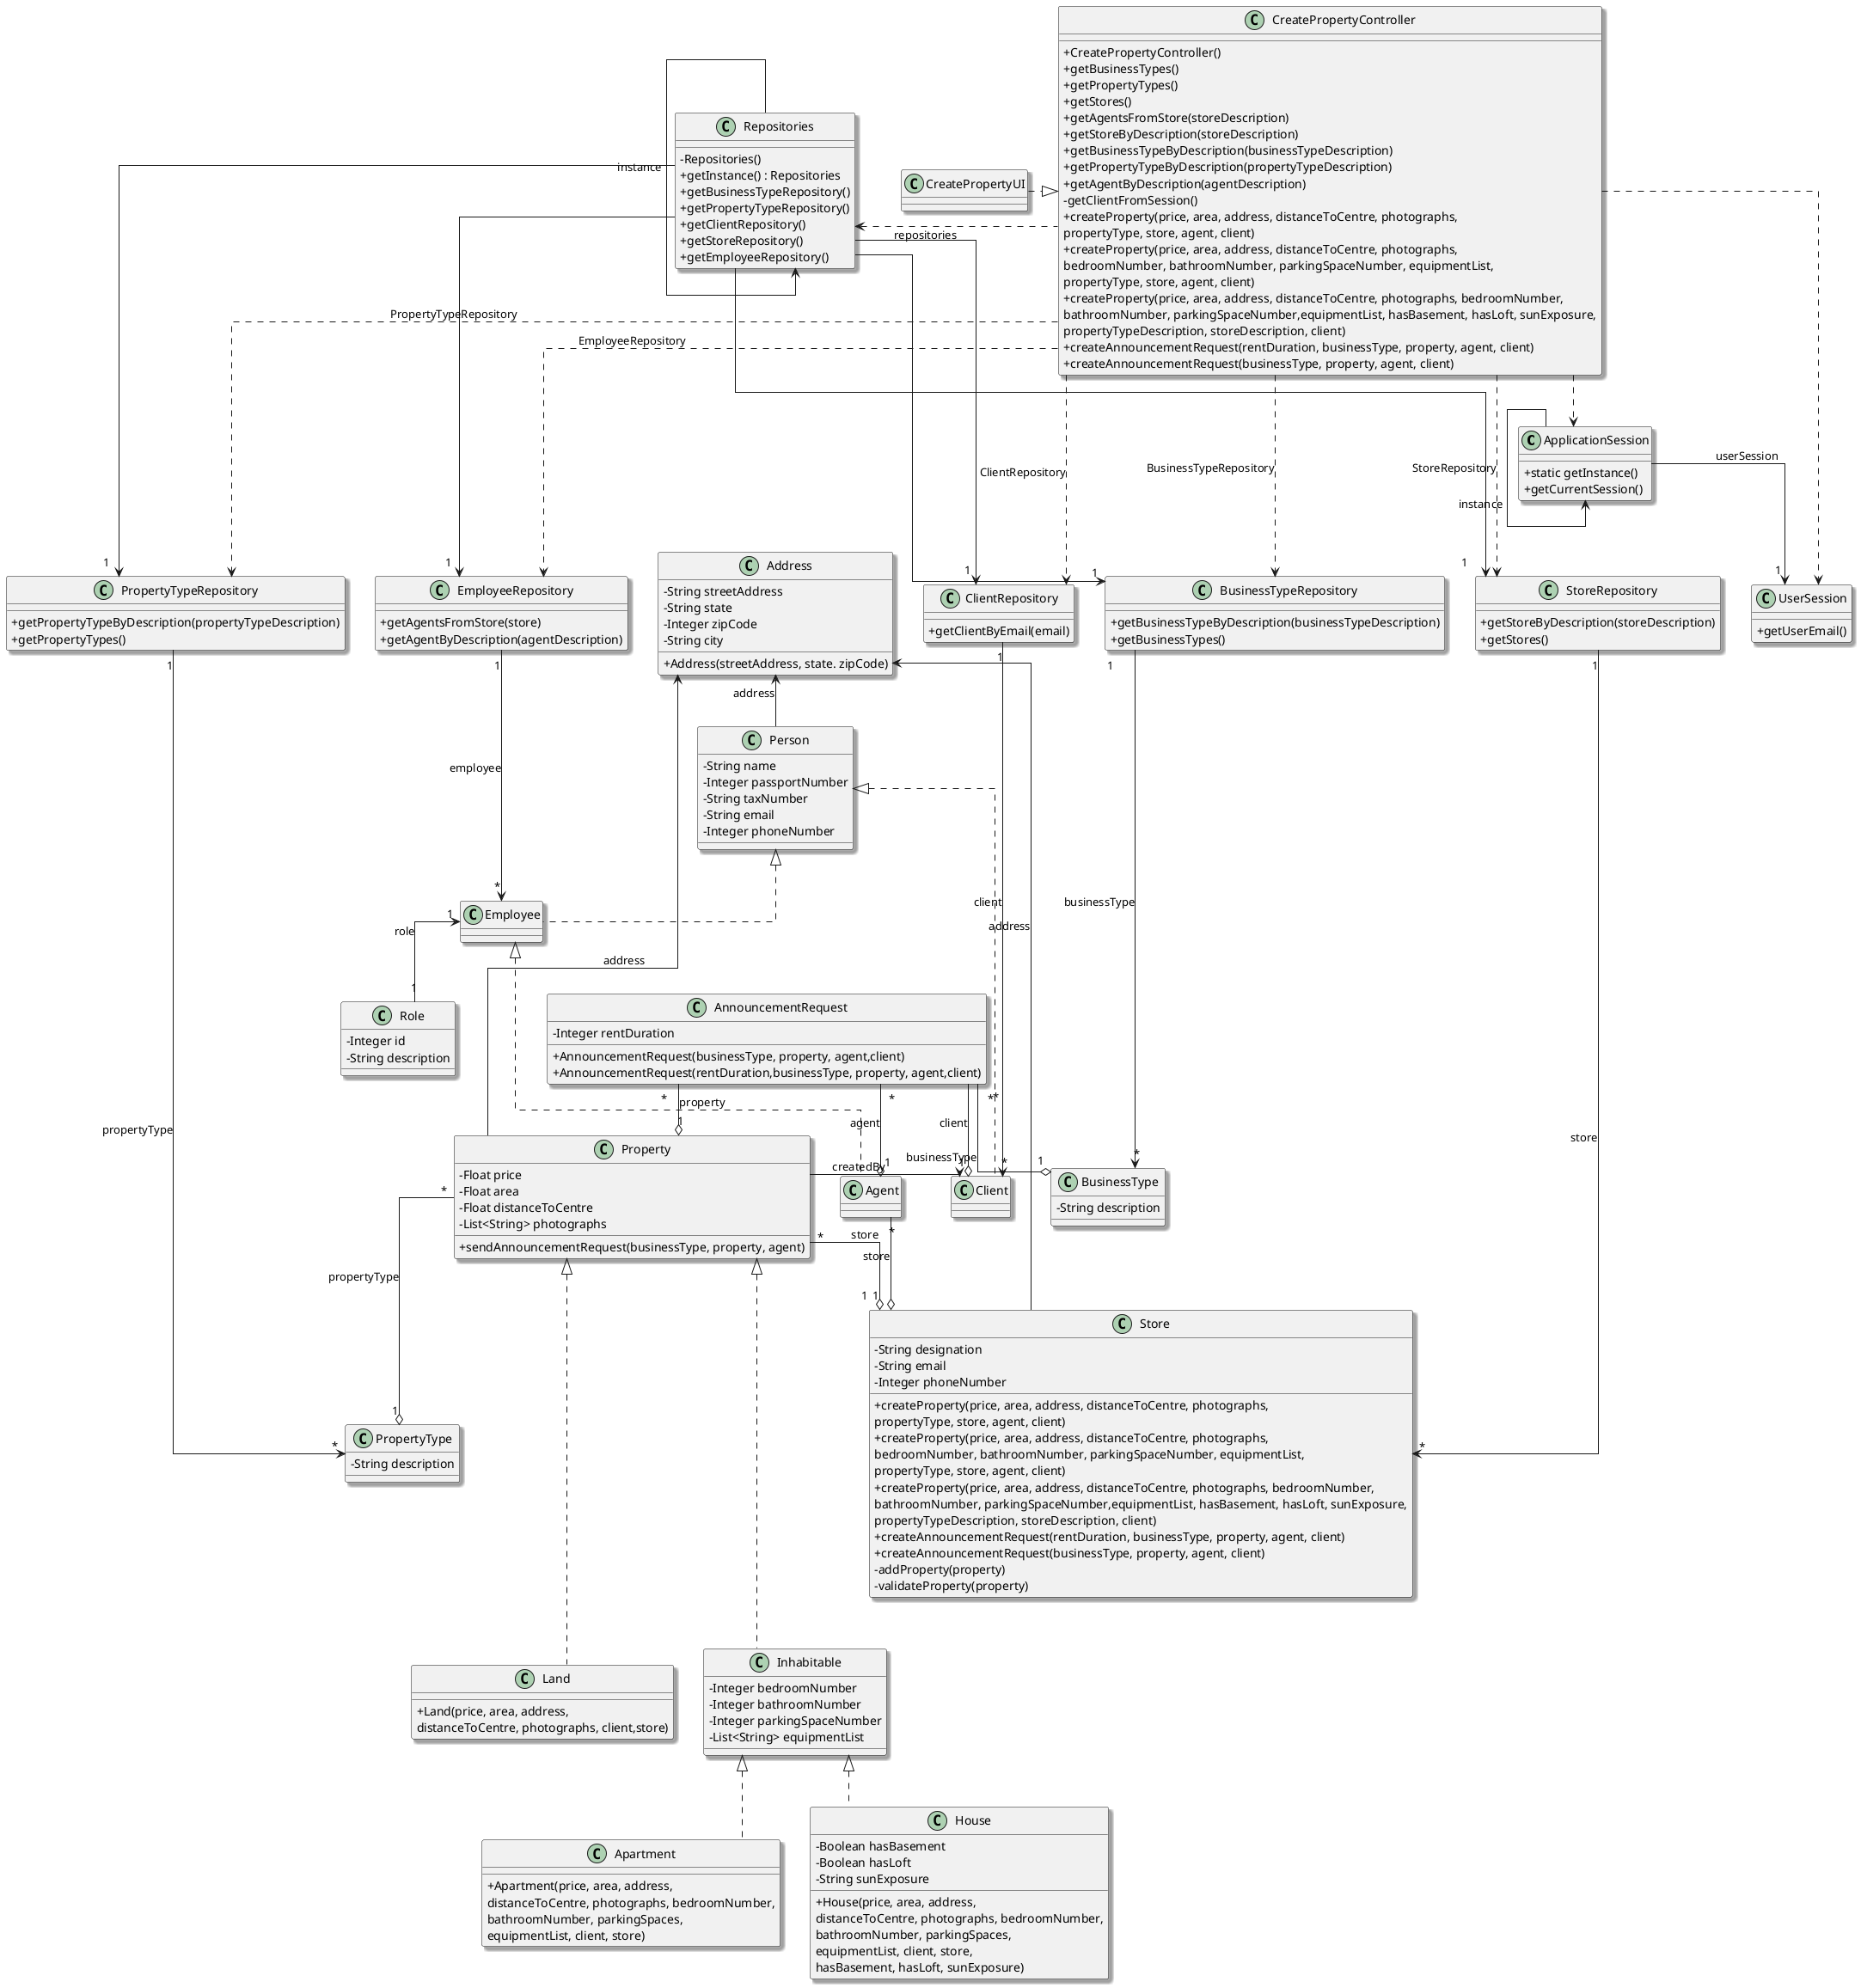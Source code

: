 @startuml
'skinparam monochrome true
skinparam packageStyle rectangle
skinparam shadowing true
skinparam linetype ortho

skinparam classAttributeIconSize 0

'left to right direction

class ApplicationSession
{
    + static getInstance()
    + getCurrentSession()
}
class Employee{}
class UserSession
{
    + getUserEmail()
}

class Person {
    - String name
    - Integer passportNumber
    - String taxNumber
    - String email
    - Integer phoneNumber
}
class Address{
    - String streetAddress
    - String state
    - Integer zipCode
    - String city
    + Address(streetAddress, state. zipCode)
}
class Property {
    - Float price
    - Float area
    - Float distanceToCentre
    - List<String> photographs
    + sendAnnouncementRequest(businessType, property, agent)
}
class Inhabitable {
    - Integer bedroomNumber
    - Integer bathroomNumber
    - Integer parkingSpaceNumber
    - List<String> equipmentList
}
class Land {
    + Land(price, area, address,\ndistanceToCentre, photographs, client,store)
}
class Apartment {
    + Apartment(price, area, address,\ndistanceToCentre, photographs, bedroomNumber,\nbathroomNumber, parkingSpaces,\nequipmentList, client, store)
}
class House {
    - Boolean hasBasement
    - Boolean hasLoft
    - String sunExposure
    + House(price, area, address,\ndistanceToCentre, photographs, bedroomNumber,\nbathroomNumber, parkingSpaces,\nequipmentList, client, store,\nhasBasement, hasLoft, sunExposure)
}


class BusinessType{
    - String description
}
class PropertyType{
    - String description
}

class BusinessTypeRepository {
    + getBusinessTypeByDescription(businessTypeDescription)
    + getBusinessTypes()
}
class PropertyTypeRepository {
    + getPropertyTypeByDescription(propertyTypeDescription)
    + getPropertyTypes()
}
class StoreRepository{
    + getStoreByDescription(storeDescription)
    + getStores()
}

class EmployeeRepository{
    + getAgentsFromStore(store)
    + getAgentByDescription(agentDescription)
}

class ClientRepository{
    + getClientByEmail(email)
}

class Repositories {
    - Repositories()
    + getInstance() : Repositories
    + getBusinessTypeRepository()
    + getPropertyTypeRepository()
    + getClientRepository()
    + getStoreRepository()
    + getEmployeeRepository()
}

class CreatePropertyController {
    + CreatePropertyController()
    + getBusinessTypes()
    + getPropertyTypes()
    + getStores()
    + getAgentsFromStore(storeDescription)
    + getStoreByDescription(storeDescription)
    + getBusinessTypeByDescription(businessTypeDescription)
    + getPropertyTypeByDescription(propertyTypeDescription)
    + getAgentByDescription(agentDescription)
    - getClientFromSession()
    + createProperty(price, area, address, distanceToCentre, photographs,\npropertyType, store, agent, client)
    + createProperty(price, area, address, distanceToCentre, photographs,\nbedroomNumber, bathroomNumber, parkingSpaceNumber, equipmentList,\npropertyType, store, agent, client)
    + createProperty(price, area, address, distanceToCentre, photographs, bedroomNumber,\nbathroomNumber, parkingSpaceNumber,equipmentList, hasBasement, hasLoft, sunExposure,\npropertyTypeDescription, storeDescription, client)
    + createAnnouncementRequest(rentDuration, businessType, property, agent, client)
    + createAnnouncementRequest(businessType, property, agent, client)
}
class AnnouncementRequest {
    - Integer rentDuration
    + AnnouncementRequest(businessType, property, agent,client)
    + AnnouncementRequest(rentDuration,businessType, property, agent,client)
}
class Store {
    - String designation
    - String email
    - Integer phoneNumber
    + createProperty(price, area, address, distanceToCentre, photographs,\npropertyType, store, agent, client)
        + createProperty(price, area, address, distanceToCentre, photographs,\nbedroomNumber, bathroomNumber, parkingSpaceNumber, equipmentList,\npropertyType, store, agent, client)
        + createProperty(price, area, address, distanceToCentre, photographs, bedroomNumber,\nbathroomNumber, parkingSpaceNumber,equipmentList, hasBasement, hasLoft, sunExposure,\npropertyTypeDescription, storeDescription, client)
        + createAnnouncementRequest(rentDuration, businessType, property, agent, client)
        + createAnnouncementRequest(businessType, property, agent, client)
- addProperty(property)
    - validateProperty(property)
}

class CreatePropertyUI {
}
class Role{
    - Integer id
    - String description
}

Repositories -> Repositories : instance
ApplicationSession -> ApplicationSession : instance

CreatePropertyUI .|> CreatePropertyController

Repositories <. CreatePropertyController : repositories

Repositories --> "1" BusinessTypeRepository
Repositories --> "1" PropertyTypeRepository
Repositories --> "1" StoreRepository
Repositories --> "1" EmployeeRepository
Repositories --> "1" ClientRepository
BusinessTypeRepository "1" --> "*" BusinessType : businessType
AnnouncementRequest "*" --o "1" BusinessType : businessType
AnnouncementRequest "*" --o "1" Agent : agent
AnnouncementRequest "*" --o "1" Client : client
AnnouncementRequest "*" --o "1" Property : property
Property "*" --o "1" PropertyType : propertyType
PropertyTypeRepository "1" ---> "*" PropertyType : propertyType
StoreRepository "1" ---> "*" Store : store
Agent "*" --o "1" Store : store
Property "*" --o "1" Store : store
EmployeeRepository "1" ---> "*" Employee : employee
ClientRepository "1" ---> "*" Client : client

CreatePropertyController ...> BusinessTypeRepository : BusinessTypeRepository
CreatePropertyController ...> PropertyTypeRepository : PropertyTypeRepository
CreatePropertyController ...> StoreRepository : StoreRepository
CreatePropertyController ...> EmployeeRepository : EmployeeRepository
CreatePropertyController ...> ClientRepository : ClientRepository


ApplicationSession --> "1" UserSession : userSession

CreatePropertyController ..> ApplicationSession
CreatePropertyController ..> UserSession
Property -> Client : createdBy
Property <|... Land
Property <|... Inhabitable
Person <|.. Employee
Employee <|... Agent
Employee "1" <-- "1" Role : role
Person <|.... Client
Inhabitable <|.. Apartment
Inhabitable <|.. House

Address <---- Property : address
Address <-- Person : address
Address <----- Store : address

@enduml